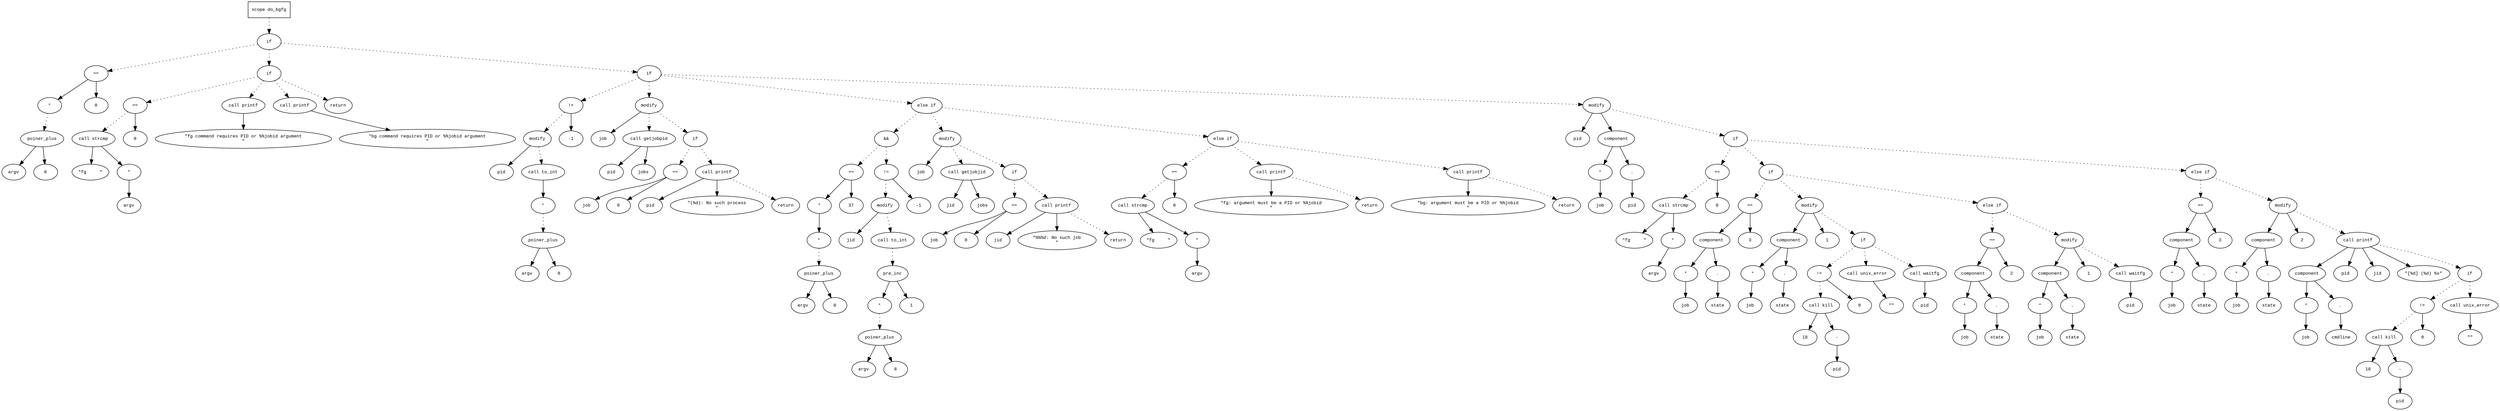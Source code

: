 digraph AST {
  graph [fontname="Times New Roman",fontsize=10];
  node  [fontname="Courier New",fontsize=10];
  edge  [fontname="Times New Roman",fontsize=10];

  node1 [label="scope do_bgfg",shape=box];
  node2 [label="if",shape=ellipse];
  node1 -> node2 [style=dotted];
  node3 [label="==",shape=ellipse];
  node4 [label="*",shape=ellipse];
  node5 [label="poiner_plus",shape=ellipse];
  node6 [label="argv",shape=ellipse];
  node5 -> node6;
  node7 [label="8",shape=ellipse];
  node5 -> node7;
  node4 -> node5 [style=dotted];
  node3 -> node4;
  node8 [label="0",shape=ellipse];
  node3 -> node8;
  node2 -> node3 [style=dotted];
  node9 [label="if",shape=ellipse];
  node2 -> node9 [style=dotted];
  node10 [label="==",shape=ellipse];
  node11 [label="call strcmp",shape=ellipse];
  node12 [label="\"fg     \"",shape=ellipse];
  node11 -> node12;
  node13 [label="*",shape=ellipse];
  node14 [label="argv",shape=ellipse];
  node13 -> node14;
  node11 -> node13;
  node10 -> node11 [style=dotted];
  node15 [label="0",shape=ellipse];
  node10 -> node15;
  node9 -> node10 [style=dotted];
  node16 [label="call printf",shape=ellipse];
  node17 [label="\"fg command requires PID or %%jobid argument
\"",shape=ellipse];
  node16 -> node17;
  node9 -> node16 [style=dotted];
  node18 [label="call printf",shape=ellipse];
  node19 [label="\"bg command requires PID or %%jobid argument
\"",shape=ellipse];
  node18 -> node19;
  node9 -> node18 [style=dotted];
  node20 [label="return",shape=ellipse];
  node9 -> node20 [style=dotted];
  node21 [label="if",shape=ellipse];
  node2 -> node21 [style=dotted];
  node22 [label="!=",shape=ellipse];
  node23 [label="modify",shape=ellipse];
  node24 [label="pid",shape=ellipse];
  node23 -> node24;
  node25 [label="call to_int",shape=ellipse];
  node26 [label="*",shape=ellipse];
  node27 [label="poiner_plus",shape=ellipse];
  node28 [label="argv",shape=ellipse];
  node27 -> node28;
  node29 [label="8",shape=ellipse];
  node27 -> node29;
  node26 -> node27 [style=dotted];
  node25 -> node26;
  node23 -> node25 [style=dotted];
  node22 -> node23 [style=dotted];
  node30 [label="-1",shape=ellipse];
  node22 -> node30;
  node21 -> node22 [style=dotted];
  node31 [label="modify",shape=ellipse];
  node32 [label="job",shape=ellipse];
  node31 -> node32;
  node33 [label="call getjobpid",shape=ellipse];
  node34 [label="pid",shape=ellipse];
  node33 -> node34;
  node35 [label="jobs",shape=ellipse];
  node33 -> node35;
  node31 -> node33 [style=dotted];
  node21 -> node31 [style=dotted];
  node36 [label="if",shape=ellipse];
  node31 -> node36 [style=dotted];
  node37 [label="==",shape=ellipse];
  node38 [label="job",shape=ellipse];
  node37 -> node38;
  node39 [label="0",shape=ellipse];
  node37 -> node39;
  node36 -> node37 [style=dotted];
  node40 [label="call printf",shape=ellipse];
  node41 [label="pid",shape=ellipse];
  node40 -> node41;
  node42 [label="\"(%d): No such process
\"",shape=ellipse];
  node40 -> node42;
  node36 -> node40 [style=dotted];
  node43 [label="return",shape=ellipse];
  node40 -> node43 [style=dotted];
  node44 [label="else if",shape=ellipse];
  node21 -> node44 [style=dotted];
  node45 [label="&&",shape=ellipse];
  node46 [label="==",shape=ellipse];
  node47 [label="*",shape=ellipse];
  node48 [label="*",shape=ellipse];
  node49 [label="poiner_plus",shape=ellipse];
  node50 [label="argv",shape=ellipse];
  node49 -> node50;
  node51 [label="8",shape=ellipse];
  node49 -> node51;
  node48 -> node49 [style=dotted];
  node47 -> node48;
  node46 -> node47;
  node52 [label="37",shape=ellipse];
  node46 -> node52;
  node45 -> node46 [style=dotted];
  node53 [label="!=",shape=ellipse];
  node54 [label="modify",shape=ellipse];
  node55 [label="jid",shape=ellipse];
  node54 -> node55;
  node56 [label="call to_int",shape=ellipse];
  node57 [label="pre_inc",shape=ellipse];
  node58 [label="*",shape=ellipse];
  node59 [label="poiner_plus",shape=ellipse];
  node60 [label="argv",shape=ellipse];
  node59 -> node60;
  node61 [label="8",shape=ellipse];
  node59 -> node61;
  node58 -> node59 [style=dotted];
  node57 -> node58;
  node62 [label="1",shape=ellipse];
  node57 -> node62;
  node56 -> node57 [style=dotted];
  node54 -> node56 [style=dotted];
  node53 -> node54 [style=dotted];
  node63 [label="-1",shape=ellipse];
  node53 -> node63;
  node45 -> node53 [style=dotted];
  node44 -> node45 [style=dotted];
  node64 [label="modify",shape=ellipse];
  node65 [label="job",shape=ellipse];
  node64 -> node65;
  node66 [label="call getjobjid",shape=ellipse];
  node67 [label="jid",shape=ellipse];
  node66 -> node67;
  node68 [label="jobs",shape=ellipse];
  node66 -> node68;
  node64 -> node66 [style=dotted];
  node44 -> node64 [style=dotted];
  node69 [label="if",shape=ellipse];
  node64 -> node69 [style=dotted];
  node70 [label="==",shape=ellipse];
  node71 [label="job",shape=ellipse];
  node70 -> node71;
  node72 [label="0",shape=ellipse];
  node70 -> node72;
  node69 -> node70 [style=dotted];
  node73 [label="call printf",shape=ellipse];
  node74 [label="jid",shape=ellipse];
  node73 -> node74;
  node75 [label="\"%%%d: No such job
\"",shape=ellipse];
  node73 -> node75;
  node69 -> node73 [style=dotted];
  node76 [label="return",shape=ellipse];
  node73 -> node76 [style=dotted];
  node77 [label="else if",shape=ellipse];
  node44 -> node77 [style=dotted];
  node78 [label="==",shape=ellipse];
  node79 [label="call strcmp",shape=ellipse];
  node80 [label="\"fg     \"",shape=ellipse];
  node79 -> node80;
  node81 [label="*",shape=ellipse];
  node82 [label="argv",shape=ellipse];
  node81 -> node82;
  node79 -> node81;
  node78 -> node79 [style=dotted];
  node83 [label="0",shape=ellipse];
  node78 -> node83;
  node77 -> node78 [style=dotted];
  node84 [label="call printf",shape=ellipse];
  node85 [label="\"fg: argument must be a PID or %%jobid
\"",shape=ellipse];
  node84 -> node85;
  node77 -> node84 [style=dotted];
  node86 [label="return",shape=ellipse];
  node84 -> node86 [style=dotted];
  node87 [label="call printf",shape=ellipse];
  node88 [label="\"bg: argument must be a PID or %%jobid
\"",shape=ellipse];
  node87 -> node88;
  node77 -> node87 [style=dotted];
  node89 [label="return",shape=ellipse];
  node87 -> node89 [style=dotted];
  node90 [label="modify",shape=ellipse];
  node91 [label="pid",shape=ellipse];
  node90 -> node91;
  node92 [label="component",shape=ellipse];
  node90 -> node92;
  node93 [label="*",shape=ellipse];
  node94 [label="job",shape=ellipse];
  node93 -> node94;
  node92 -> node93;
  node95 [label=".",shape=ellipse];
  node92 -> node95;
  node96 [label="pid",shape=ellipse];
  node95 -> node96;
  node21 -> node90 [style=dotted];
  node97 [label="if",shape=ellipse];
  node90 -> node97 [style=dotted];
  node98 [label="==",shape=ellipse];
  node99 [label="call strcmp",shape=ellipse];
  node100 [label="\"fg     \"",shape=ellipse];
  node99 -> node100;
  node101 [label="*",shape=ellipse];
  node102 [label="argv",shape=ellipse];
  node101 -> node102;
  node99 -> node101;
  node98 -> node99 [style=dotted];
  node103 [label="0",shape=ellipse];
  node98 -> node103;
  node97 -> node98 [style=dotted];
  node104 [label="if",shape=ellipse];
  node97 -> node104 [style=dotted];
  node105 [label="==",shape=ellipse];
  node106 [label="component",shape=ellipse];
  node105 -> node106;
  node107 [label="*",shape=ellipse];
  node108 [label="job",shape=ellipse];
  node107 -> node108;
  node106 -> node107;
  node109 [label=".",shape=ellipse];
  node106 -> node109;
  node110 [label="state",shape=ellipse];
  node109 -> node110;
  node111 [label="3",shape=ellipse];
  node105 -> node111;
  node104 -> node105 [style=dotted];
  node112 [label="modify",shape=ellipse];
  node113 [label="component",shape=ellipse];
  node112 -> node113;
  node114 [label="*",shape=ellipse];
  node115 [label="job",shape=ellipse];
  node114 -> node115;
  node113 -> node114;
  node116 [label=".",shape=ellipse];
  node113 -> node116;
  node117 [label="state",shape=ellipse];
  node116 -> node117;
  node118 [label="1",shape=ellipse];
  node112 -> node118;
  node104 -> node112 [style=dotted];
  node119 [label="if",shape=ellipse];
  node112 -> node119 [style=dotted];
  node120 [label="!=",shape=ellipse];
  node121 [label="call kill",shape=ellipse];
  node122 [label="18",shape=ellipse];
  node121 -> node122;
  node123 [label="-",shape=ellipse];
  node124 [label="pid",shape=ellipse];
  node123 -> node124;
  node121 -> node123;
  node120 -> node121 [style=dotted];
  node125 [label="0",shape=ellipse];
  node120 -> node125;
  node119 -> node120 [style=dotted];
  node126 [label="call unix_error",shape=ellipse];
  node127 [label="\"\"",shape=ellipse];
  node126 -> node127;
  node119 -> node126 [style=dotted];
  node128 [label="call waitfg",shape=ellipse];
  node129 [label="pid",shape=ellipse];
  node128 -> node129;
  node119 -> node128 [style=dotted];
  node130 [label="else if",shape=ellipse];
  node104 -> node130 [style=dotted];
  node131 [label="==",shape=ellipse];
  node132 [label="component",shape=ellipse];
  node131 -> node132;
  node133 [label="*",shape=ellipse];
  node134 [label="job",shape=ellipse];
  node133 -> node134;
  node132 -> node133;
  node135 [label=".",shape=ellipse];
  node132 -> node135;
  node136 [label="state",shape=ellipse];
  node135 -> node136;
  node137 [label="2",shape=ellipse];
  node131 -> node137;
  node130 -> node131 [style=dotted];
  node138 [label="modify",shape=ellipse];
  node139 [label="component",shape=ellipse];
  node138 -> node139;
  node140 [label="*",shape=ellipse];
  node141 [label="job",shape=ellipse];
  node140 -> node141;
  node139 -> node140;
  node142 [label=".",shape=ellipse];
  node139 -> node142;
  node143 [label="state",shape=ellipse];
  node142 -> node143;
  node144 [label="1",shape=ellipse];
  node138 -> node144;
  node130 -> node138 [style=dotted];
  node145 [label="call waitfg",shape=ellipse];
  node146 [label="pid",shape=ellipse];
  node145 -> node146;
  node138 -> node145 [style=dotted];
  node147 [label="else if",shape=ellipse];
  node97 -> node147 [style=dotted];
  node148 [label="==",shape=ellipse];
  node149 [label="component",shape=ellipse];
  node148 -> node149;
  node150 [label="*",shape=ellipse];
  node151 [label="job",shape=ellipse];
  node150 -> node151;
  node149 -> node150;
  node152 [label=".",shape=ellipse];
  node149 -> node152;
  node153 [label="state",shape=ellipse];
  node152 -> node153;
  node154 [label="3",shape=ellipse];
  node148 -> node154;
  node147 -> node148 [style=dotted];
  node155 [label="modify",shape=ellipse];
  node156 [label="component",shape=ellipse];
  node155 -> node156;
  node157 [label="*",shape=ellipse];
  node158 [label="job",shape=ellipse];
  node157 -> node158;
  node156 -> node157;
  node159 [label=".",shape=ellipse];
  node156 -> node159;
  node160 [label="state",shape=ellipse];
  node159 -> node160;
  node161 [label="2",shape=ellipse];
  node155 -> node161;
  node147 -> node155 [style=dotted];
  node162 [label="call printf",shape=ellipse];
  node163 [label="component",shape=ellipse];
  node162 -> node163;
  node164 [label="*",shape=ellipse];
  node165 [label="job",shape=ellipse];
  node164 -> node165;
  node163 -> node164;
  node166 [label=".",shape=ellipse];
  node163 -> node166;
  node167 [label="cmdline",shape=ellipse];
  node166 -> node167;
  node168 [label="pid",shape=ellipse];
  node162 -> node168;
  node169 [label="jid",shape=ellipse];
  node162 -> node169;
  node170 [label="\"[%d] (%d) %s\"",shape=ellipse];
  node162 -> node170;
  node155 -> node162 [style=dotted];
  node171 [label="if",shape=ellipse];
  node162 -> node171 [style=dotted];
  node172 [label="!=",shape=ellipse];
  node173 [label="call kill",shape=ellipse];
  node174 [label="18",shape=ellipse];
  node173 -> node174;
  node175 [label="-",shape=ellipse];
  node176 [label="pid",shape=ellipse];
  node175 -> node176;
  node173 -> node175;
  node172 -> node173 [style=dotted];
  node177 [label="0",shape=ellipse];
  node172 -> node177;
  node171 -> node172 [style=dotted];
  node178 [label="call unix_error",shape=ellipse];
  node179 [label="\"\"",shape=ellipse];
  node178 -> node179;
  node171 -> node178 [style=dotted];
} 